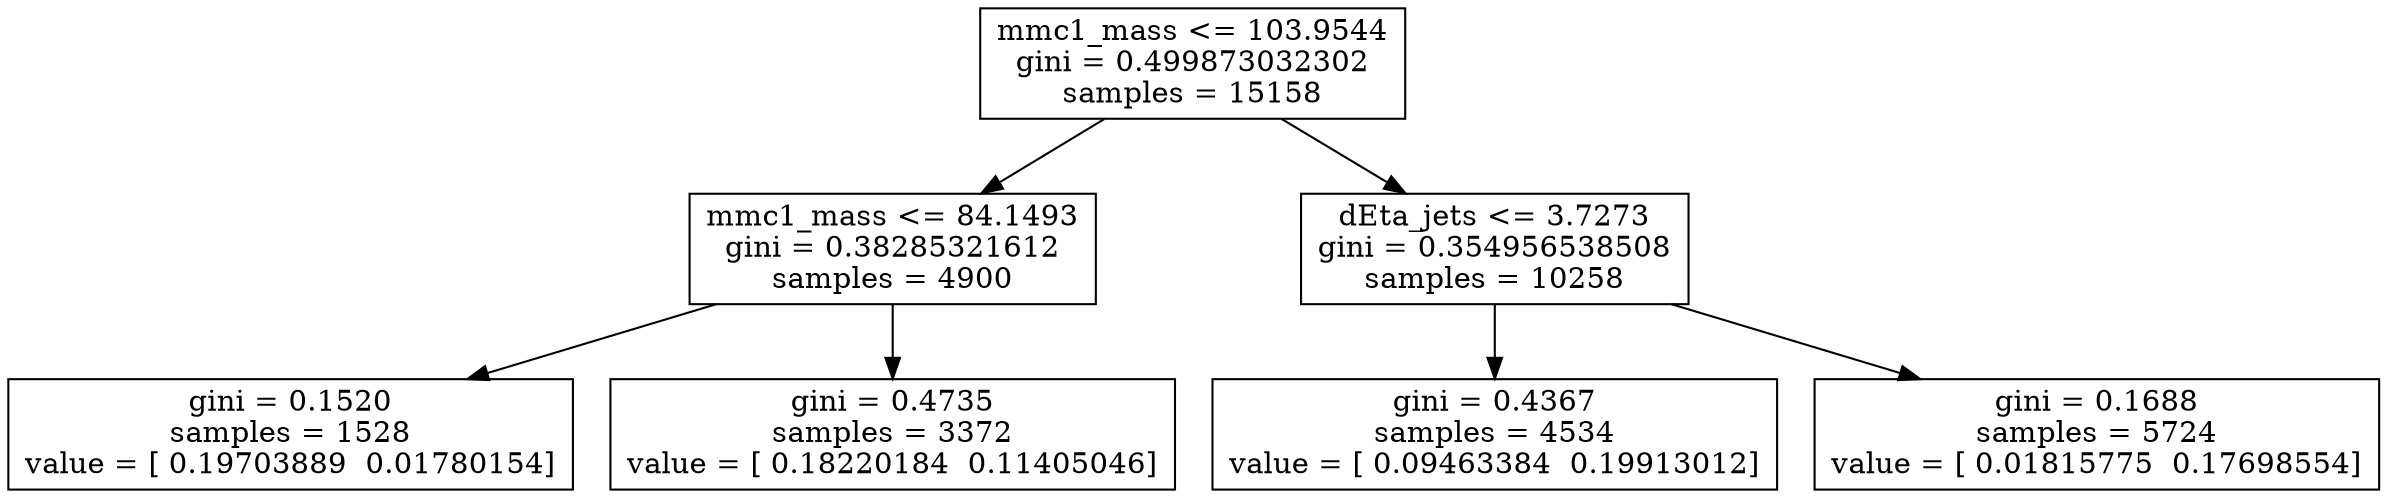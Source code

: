digraph Tree {
0 [label="mmc1_mass <= 103.9544\ngini = 0.499873032302\nsamples = 15158", shape="box"] ;
1 [label="mmc1_mass <= 84.1493\ngini = 0.38285321612\nsamples = 4900", shape="box"] ;
0 -> 1 ;
2 [label="gini = 0.1520\nsamples = 1528\nvalue = [ 0.19703889  0.01780154]", shape="box"] ;
1 -> 2 ;
3 [label="gini = 0.4735\nsamples = 3372\nvalue = [ 0.18220184  0.11405046]", shape="box"] ;
1 -> 3 ;
4 [label="dEta_jets <= 3.7273\ngini = 0.354956538508\nsamples = 10258", shape="box"] ;
0 -> 4 ;
5 [label="gini = 0.4367\nsamples = 4534\nvalue = [ 0.09463384  0.19913012]", shape="box"] ;
4 -> 5 ;
6 [label="gini = 0.1688\nsamples = 5724\nvalue = [ 0.01815775  0.17698554]", shape="box"] ;
4 -> 6 ;
}